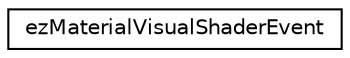digraph "Graphical Class Hierarchy"
{
 // LATEX_PDF_SIZE
  edge [fontname="Helvetica",fontsize="10",labelfontname="Helvetica",labelfontsize="10"];
  node [fontname="Helvetica",fontsize="10",shape=record];
  rankdir="LR";
  Node0 [label="ezMaterialVisualShaderEvent",height=0.2,width=0.4,color="black", fillcolor="white", style="filled",URL="$d5/d1a/structez_material_visual_shader_event.htm",tooltip=" "];
}
